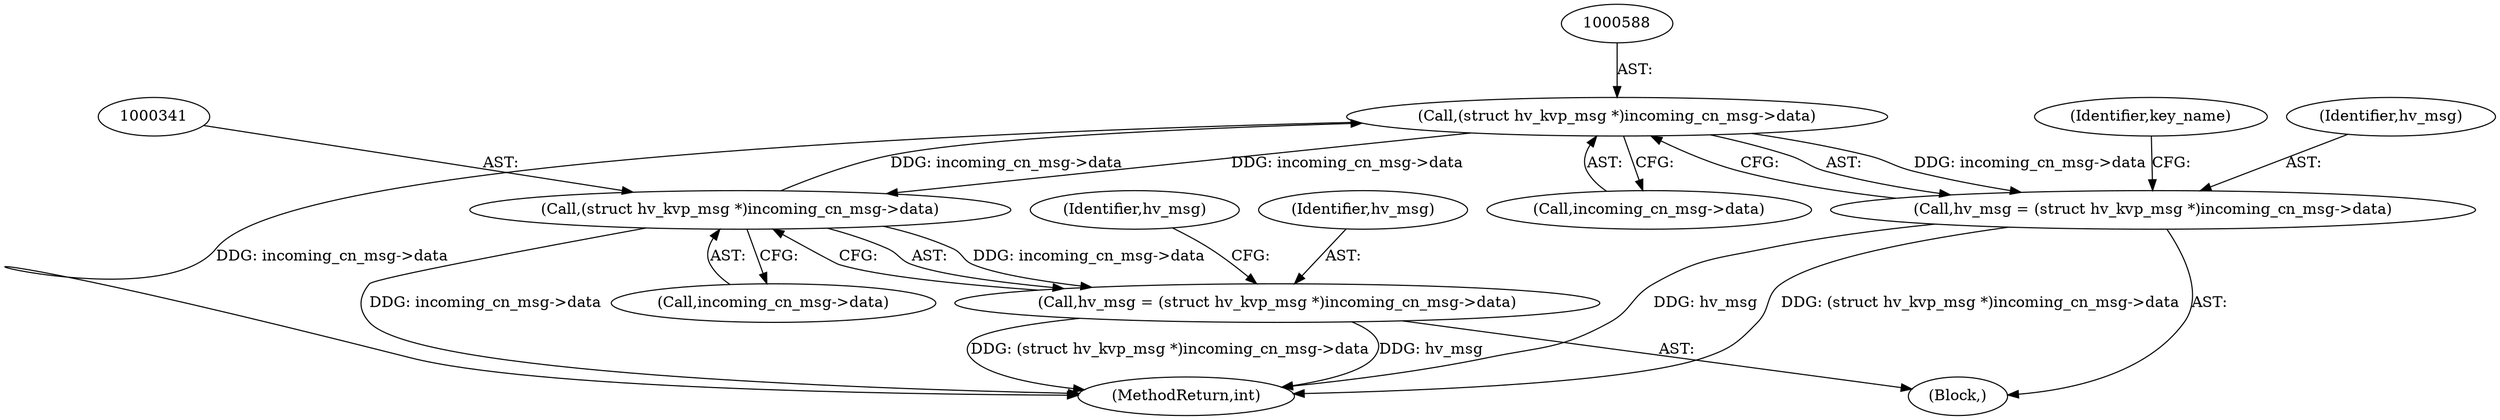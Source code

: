 digraph "0_linux_bcc2c9c3fff859e0eb019fe6fec26f9b8eba795c@pointer" {
"1000587" [label="(Call,(struct hv_kvp_msg *)incoming_cn_msg->data)"];
"1000340" [label="(Call,(struct hv_kvp_msg *)incoming_cn_msg->data)"];
"1000587" [label="(Call,(struct hv_kvp_msg *)incoming_cn_msg->data)"];
"1000338" [label="(Call,hv_msg = (struct hv_kvp_msg *)incoming_cn_msg->data)"];
"1000585" [label="(Call,hv_msg = (struct hv_kvp_msg *)incoming_cn_msg->data)"];
"1000342" [label="(Call,incoming_cn_msg->data)"];
"1000587" [label="(Call,(struct hv_kvp_msg *)incoming_cn_msg->data)"];
"1000288" [label="(Block,)"];
"1000760" [label="(MethodReturn,int)"];
"1000340" [label="(Call,(struct hv_kvp_msg *)incoming_cn_msg->data)"];
"1000338" [label="(Call,hv_msg = (struct hv_kvp_msg *)incoming_cn_msg->data)"];
"1000593" [label="(Identifier,key_name)"];
"1000348" [label="(Identifier,hv_msg)"];
"1000586" [label="(Identifier,hv_msg)"];
"1000585" [label="(Call,hv_msg = (struct hv_kvp_msg *)incoming_cn_msg->data)"];
"1000589" [label="(Call,incoming_cn_msg->data)"];
"1000339" [label="(Identifier,hv_msg)"];
"1000587" -> "1000585"  [label="AST: "];
"1000587" -> "1000589"  [label="CFG: "];
"1000588" -> "1000587"  [label="AST: "];
"1000589" -> "1000587"  [label="AST: "];
"1000585" -> "1000587"  [label="CFG: "];
"1000587" -> "1000760"  [label="DDG: incoming_cn_msg->data"];
"1000587" -> "1000340"  [label="DDG: incoming_cn_msg->data"];
"1000587" -> "1000585"  [label="DDG: incoming_cn_msg->data"];
"1000340" -> "1000587"  [label="DDG: incoming_cn_msg->data"];
"1000340" -> "1000338"  [label="AST: "];
"1000340" -> "1000342"  [label="CFG: "];
"1000341" -> "1000340"  [label="AST: "];
"1000342" -> "1000340"  [label="AST: "];
"1000338" -> "1000340"  [label="CFG: "];
"1000340" -> "1000760"  [label="DDG: incoming_cn_msg->data"];
"1000340" -> "1000338"  [label="DDG: incoming_cn_msg->data"];
"1000338" -> "1000288"  [label="AST: "];
"1000339" -> "1000338"  [label="AST: "];
"1000348" -> "1000338"  [label="CFG: "];
"1000338" -> "1000760"  [label="DDG: hv_msg"];
"1000338" -> "1000760"  [label="DDG: (struct hv_kvp_msg *)incoming_cn_msg->data"];
"1000585" -> "1000288"  [label="AST: "];
"1000586" -> "1000585"  [label="AST: "];
"1000593" -> "1000585"  [label="CFG: "];
"1000585" -> "1000760"  [label="DDG: hv_msg"];
"1000585" -> "1000760"  [label="DDG: (struct hv_kvp_msg *)incoming_cn_msg->data"];
}
